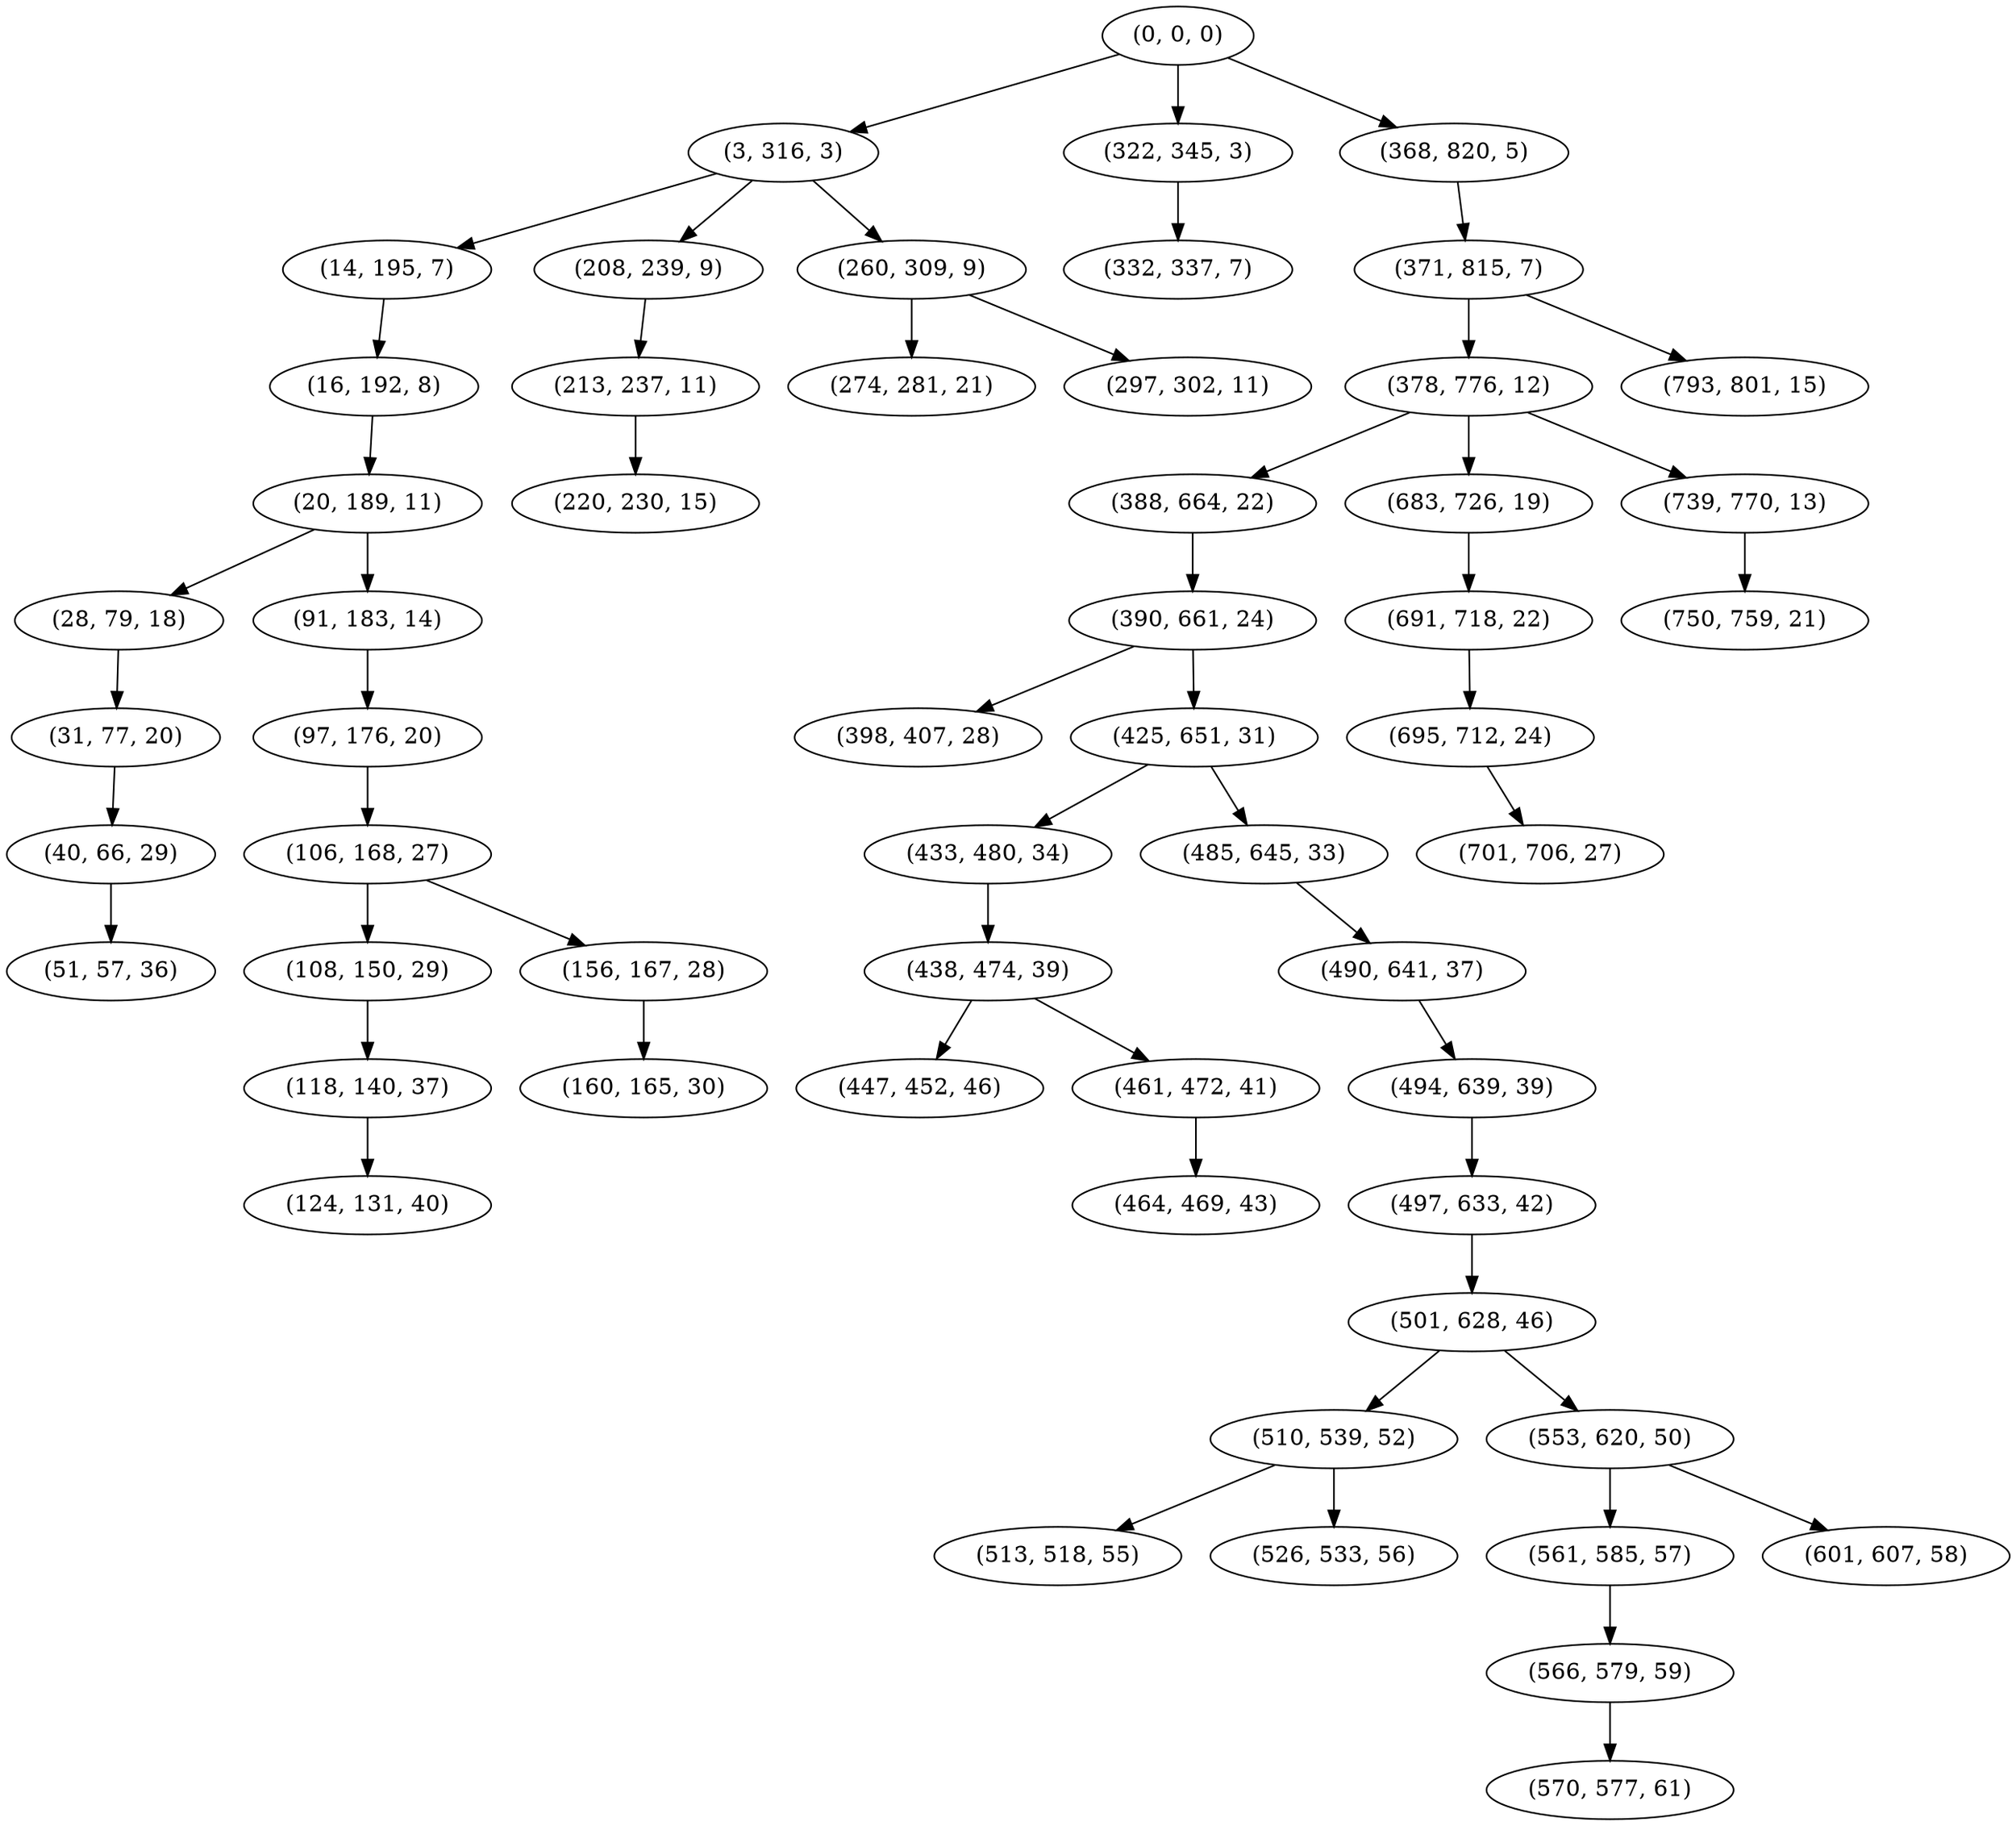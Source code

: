 digraph tree {
    "(0, 0, 0)";
    "(3, 316, 3)";
    "(14, 195, 7)";
    "(16, 192, 8)";
    "(20, 189, 11)";
    "(28, 79, 18)";
    "(31, 77, 20)";
    "(40, 66, 29)";
    "(51, 57, 36)";
    "(91, 183, 14)";
    "(97, 176, 20)";
    "(106, 168, 27)";
    "(108, 150, 29)";
    "(118, 140, 37)";
    "(124, 131, 40)";
    "(156, 167, 28)";
    "(160, 165, 30)";
    "(208, 239, 9)";
    "(213, 237, 11)";
    "(220, 230, 15)";
    "(260, 309, 9)";
    "(274, 281, 21)";
    "(297, 302, 11)";
    "(322, 345, 3)";
    "(332, 337, 7)";
    "(368, 820, 5)";
    "(371, 815, 7)";
    "(378, 776, 12)";
    "(388, 664, 22)";
    "(390, 661, 24)";
    "(398, 407, 28)";
    "(425, 651, 31)";
    "(433, 480, 34)";
    "(438, 474, 39)";
    "(447, 452, 46)";
    "(461, 472, 41)";
    "(464, 469, 43)";
    "(485, 645, 33)";
    "(490, 641, 37)";
    "(494, 639, 39)";
    "(497, 633, 42)";
    "(501, 628, 46)";
    "(510, 539, 52)";
    "(513, 518, 55)";
    "(526, 533, 56)";
    "(553, 620, 50)";
    "(561, 585, 57)";
    "(566, 579, 59)";
    "(570, 577, 61)";
    "(601, 607, 58)";
    "(683, 726, 19)";
    "(691, 718, 22)";
    "(695, 712, 24)";
    "(701, 706, 27)";
    "(739, 770, 13)";
    "(750, 759, 21)";
    "(793, 801, 15)";
    "(0, 0, 0)" -> "(3, 316, 3)";
    "(0, 0, 0)" -> "(322, 345, 3)";
    "(0, 0, 0)" -> "(368, 820, 5)";
    "(3, 316, 3)" -> "(14, 195, 7)";
    "(3, 316, 3)" -> "(208, 239, 9)";
    "(3, 316, 3)" -> "(260, 309, 9)";
    "(14, 195, 7)" -> "(16, 192, 8)";
    "(16, 192, 8)" -> "(20, 189, 11)";
    "(20, 189, 11)" -> "(28, 79, 18)";
    "(20, 189, 11)" -> "(91, 183, 14)";
    "(28, 79, 18)" -> "(31, 77, 20)";
    "(31, 77, 20)" -> "(40, 66, 29)";
    "(40, 66, 29)" -> "(51, 57, 36)";
    "(91, 183, 14)" -> "(97, 176, 20)";
    "(97, 176, 20)" -> "(106, 168, 27)";
    "(106, 168, 27)" -> "(108, 150, 29)";
    "(106, 168, 27)" -> "(156, 167, 28)";
    "(108, 150, 29)" -> "(118, 140, 37)";
    "(118, 140, 37)" -> "(124, 131, 40)";
    "(156, 167, 28)" -> "(160, 165, 30)";
    "(208, 239, 9)" -> "(213, 237, 11)";
    "(213, 237, 11)" -> "(220, 230, 15)";
    "(260, 309, 9)" -> "(274, 281, 21)";
    "(260, 309, 9)" -> "(297, 302, 11)";
    "(322, 345, 3)" -> "(332, 337, 7)";
    "(368, 820, 5)" -> "(371, 815, 7)";
    "(371, 815, 7)" -> "(378, 776, 12)";
    "(371, 815, 7)" -> "(793, 801, 15)";
    "(378, 776, 12)" -> "(388, 664, 22)";
    "(378, 776, 12)" -> "(683, 726, 19)";
    "(378, 776, 12)" -> "(739, 770, 13)";
    "(388, 664, 22)" -> "(390, 661, 24)";
    "(390, 661, 24)" -> "(398, 407, 28)";
    "(390, 661, 24)" -> "(425, 651, 31)";
    "(425, 651, 31)" -> "(433, 480, 34)";
    "(425, 651, 31)" -> "(485, 645, 33)";
    "(433, 480, 34)" -> "(438, 474, 39)";
    "(438, 474, 39)" -> "(447, 452, 46)";
    "(438, 474, 39)" -> "(461, 472, 41)";
    "(461, 472, 41)" -> "(464, 469, 43)";
    "(485, 645, 33)" -> "(490, 641, 37)";
    "(490, 641, 37)" -> "(494, 639, 39)";
    "(494, 639, 39)" -> "(497, 633, 42)";
    "(497, 633, 42)" -> "(501, 628, 46)";
    "(501, 628, 46)" -> "(510, 539, 52)";
    "(501, 628, 46)" -> "(553, 620, 50)";
    "(510, 539, 52)" -> "(513, 518, 55)";
    "(510, 539, 52)" -> "(526, 533, 56)";
    "(553, 620, 50)" -> "(561, 585, 57)";
    "(553, 620, 50)" -> "(601, 607, 58)";
    "(561, 585, 57)" -> "(566, 579, 59)";
    "(566, 579, 59)" -> "(570, 577, 61)";
    "(683, 726, 19)" -> "(691, 718, 22)";
    "(691, 718, 22)" -> "(695, 712, 24)";
    "(695, 712, 24)" -> "(701, 706, 27)";
    "(739, 770, 13)" -> "(750, 759, 21)";
}
